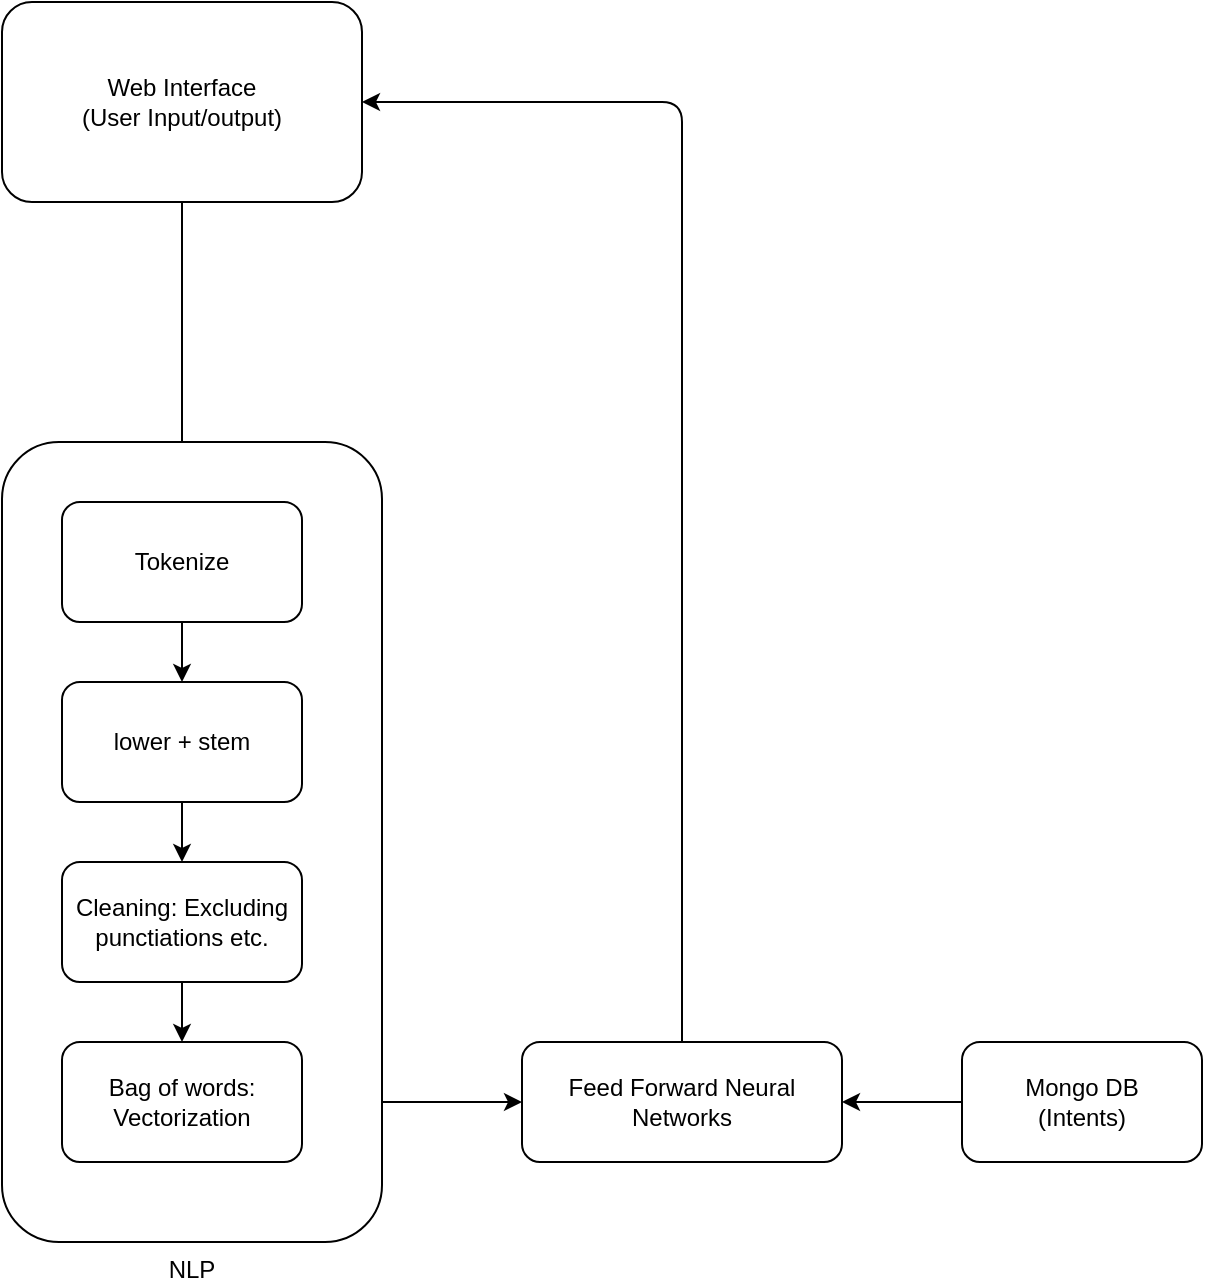 <mxfile>
    <diagram id="5V5c2BulIGi3Wz4Sup3d" name="Page-1">
        <mxGraphModel dx="1079" dy="823" grid="1" gridSize="10" guides="1" tooltips="1" connect="1" arrows="1" fold="1" page="1" pageScale="1" pageWidth="850" pageHeight="1100" math="0" shadow="0">
            <root>
                <mxCell id="0"/>
                <mxCell id="1" parent="0"/>
                <mxCell id="17" style="edgeStyle=orthogonalEdgeStyle;html=1;" edge="1" parent="1" source="2" target="14">
                    <mxGeometry relative="1" as="geometry"/>
                </mxCell>
                <mxCell id="2" value="Mongo DB &lt;br&gt;(Intents)" style="rounded=1;whiteSpace=wrap;html=1;" vertex="1" parent="1">
                    <mxGeometry x="670" y="550" width="120" height="60" as="geometry"/>
                </mxCell>
                <mxCell id="9" style="edgeStyle=orthogonalEdgeStyle;html=1;entryX=0.5;entryY=0;entryDx=0;entryDy=0;" edge="1" parent="1" source="3" target="5">
                    <mxGeometry relative="1" as="geometry"/>
                </mxCell>
                <mxCell id="3" value="Web Interface&lt;br&gt;(User Input/output)" style="rounded=1;whiteSpace=wrap;html=1;" vertex="1" parent="1">
                    <mxGeometry x="190" y="30" width="180" height="100" as="geometry"/>
                </mxCell>
                <mxCell id="15" style="edgeStyle=orthogonalEdgeStyle;html=1;" edge="1" parent="1" source="8" target="14">
                    <mxGeometry relative="1" as="geometry"/>
                </mxCell>
                <mxCell id="16" style="edgeStyle=orthogonalEdgeStyle;html=1;entryX=1;entryY=0.5;entryDx=0;entryDy=0;" edge="1" parent="1" source="14" target="3">
                    <mxGeometry relative="1" as="geometry">
                        <Array as="points">
                            <mxPoint x="530" y="80"/>
                        </Array>
                    </mxGeometry>
                </mxCell>
                <mxCell id="14" value="Feed Forward Neural Networks" style="rounded=1;whiteSpace=wrap;html=1;" vertex="1" parent="1">
                    <mxGeometry x="450" y="550" width="160" height="60" as="geometry"/>
                </mxCell>
                <mxCell id="18" value="" style="group" vertex="1" connectable="0" parent="1">
                    <mxGeometry x="190" y="250" width="190" height="400" as="geometry"/>
                </mxCell>
                <mxCell id="4" value="NLP" style="rounded=1;whiteSpace=wrap;html=1;labelPosition=center;verticalLabelPosition=bottom;align=center;verticalAlign=top;" vertex="1" parent="18">
                    <mxGeometry width="190" height="400" as="geometry"/>
                </mxCell>
                <mxCell id="5" value="Tokenize" style="rounded=1;whiteSpace=wrap;html=1;" vertex="1" parent="18">
                    <mxGeometry x="30" y="30" width="120" height="60" as="geometry"/>
                </mxCell>
                <mxCell id="6" value="lower + stem" style="rounded=1;whiteSpace=wrap;html=1;" vertex="1" parent="18">
                    <mxGeometry x="30" y="120" width="120" height="60" as="geometry"/>
                </mxCell>
                <mxCell id="10" style="edgeStyle=orthogonalEdgeStyle;html=1;" edge="1" parent="18" source="5" target="6">
                    <mxGeometry relative="1" as="geometry"/>
                </mxCell>
                <mxCell id="7" value="Cleaning: Excluding punctiations etc." style="rounded=1;whiteSpace=wrap;html=1;" vertex="1" parent="18">
                    <mxGeometry x="30" y="210" width="120" height="60" as="geometry"/>
                </mxCell>
                <mxCell id="11" style="edgeStyle=orthogonalEdgeStyle;html=1;" edge="1" parent="18" source="6" target="7">
                    <mxGeometry relative="1" as="geometry"/>
                </mxCell>
                <mxCell id="8" value="Bag of words: Vectorization" style="rounded=1;whiteSpace=wrap;html=1;" vertex="1" parent="18">
                    <mxGeometry x="30" y="300" width="120" height="60" as="geometry"/>
                </mxCell>
                <mxCell id="12" style="edgeStyle=orthogonalEdgeStyle;html=1;entryX=0.5;entryY=0;entryDx=0;entryDy=0;" edge="1" parent="18" source="7" target="8">
                    <mxGeometry relative="1" as="geometry"/>
                </mxCell>
            </root>
        </mxGraphModel>
    </diagram>
</mxfile>